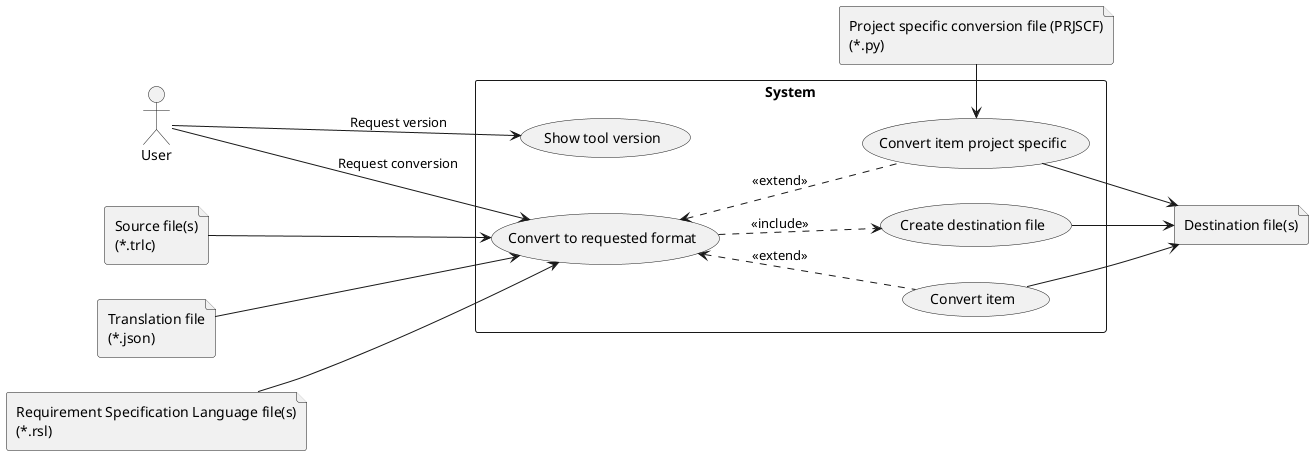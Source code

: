 @startuml use_cases

left to right direction

rectangle "System" {

    usecase "Convert to requested format" as ucConvertToFormat
    usecase "Show tool version" as ucShowToolVersion
    usecase "Create destination file" as ucCreateDestinationFile
    usecase "Convert item" as ucConvertItem
    usecase "Convert item project specific" as ucConvertItemProjectSpecific

    ucConvertToFormat ..> ucCreateDestinationFile: <<include>>
    ucConvertToFormat <.. ucConvertItem: <<extend>>
    ucConvertToFormat <.. ucConvertItemProjectSpecific: <<extend>>
}

actor "User" as user
file "Source file(s)\n(*.trlc)" as srcFiles
file "Translation file\n(*.json)" as translationFile
file "Requirement Specification Language file(s)\n(*.rsl)" as rlsFiles
file "Destination file(s)" as dstFiles
file "Project specific conversion file (PRJSCF)\n(*.py)" as projectSpecificConversionFile

user --> ucConvertToFormat: Request conversion
srcFiles --> ucConvertToFormat
translationFile --> ucConvertToFormat
rlsFiles --> ucConvertToFormat
projectSpecificConversionFile -l-> ucConvertItemProjectSpecific
ucCreateDestinationFile --> dstFiles
ucConvertItem --> dstFiles
ucConvertItemProjectSpecific --> dstFiles

user --> ucShowToolVersion: Request version

@enduml
